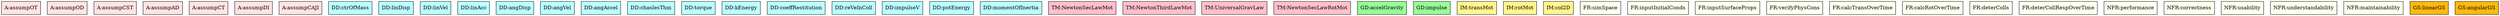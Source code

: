 digraph allvsr {


	assumpOT	[shape=box, color=black, style=filled, fillcolor=mistyrose, label="A:assumpOT"];
	assumpOD	[shape=box, color=black, style=filled, fillcolor=mistyrose, label="A:assumpOD"];
	assumpCST	[shape=box, color=black, style=filled, fillcolor=mistyrose, label="A:assumpCST"];
	assumpAD	[shape=box, color=black, style=filled, fillcolor=mistyrose, label="A:assumpAD"];
	assumpCT	[shape=box, color=black, style=filled, fillcolor=mistyrose, label="A:assumpCT"];
	assumpDI	[shape=box, color=black, style=filled, fillcolor=mistyrose, label="A:assumpDI"];
	assumpCAJI	[shape=box, color=black, style=filled, fillcolor=mistyrose, label="A:assumpCAJI"];

	subgraph A {
	rank="same"
	{assumpOT, assumpOD, assumpCST, assumpAD, assumpCT, assumpDI, assumpCAJI}
	}

	p_CM	[shape=box, color=black, style=filled, fillcolor=paleturquoise1, label="DD:ctrOfMass"];
	linearDisplacement	[shape=box, color=black, style=filled, fillcolor=paleturquoise1, label="DD:linDisp"];
	linearVelocity	[shape=box, color=black, style=filled, fillcolor=paleturquoise1, label="DD:linVel"];
	linearAcceleration	[shape=box, color=black, style=filled, fillcolor=paleturquoise1, label="DD:linAcc"];
	angularDisplacement	[shape=box, color=black, style=filled, fillcolor=paleturquoise1, label="DD:angDisp"];
	angularVelocity	[shape=box, color=black, style=filled, fillcolor=paleturquoise1, label="DD:angVel"];
	angularAcceleration	[shape=box, color=black, style=filled, fillcolor=paleturquoise1, label="DD:angAccel"];
	velocityB	[shape=box, color=black, style=filled, fillcolor=paleturquoise1, label="DD:chaslesThm"];
	torque	[shape=box, color=black, style=filled, fillcolor=paleturquoise1, label="DD:torque"];
	kEnergy	[shape=box, color=black, style=filled, fillcolor=paleturquoise1, label="DD:kEnergy"];
	restitutionCoef	[shape=box, color=black, style=filled, fillcolor=paleturquoise1, label="DD:coeffRestitution"];
	v_iAB	[shape=box, color=black, style=filled, fillcolor=paleturquoise1, label="DD:reVeInColl"];
	impulseV	[shape=box, color=black, style=filled, fillcolor=paleturquoise1, label="DD:impulseV"];
	potEnergy	[shape=box, color=black, style=filled, fillcolor=paleturquoise1, label="DD:potEnergy"];
	momentOfInertia	[shape=box, color=black, style=filled, fillcolor=paleturquoise1, label="DD:momentOfInertia"];

	subgraph DD {
	rank="same"
	{p_CM, linearDisplacement, linearVelocity, linearAcceleration, angularDisplacement, angularVelocity, angularAcceleration, velocityB, torque, kEnergy, restitutionCoef, v_iAB, impulseV, potEnergy, momentOfInertia}
	}

	newtonSLMK	[shape=box, color=black, style=filled, fillcolor=pink, label="TM:NewtonSecLawMot"];
	force1MK	[shape=box, color=black, style=filled, fillcolor=pink, label="TM:NewtonThirdLawMot"];
	forceMK	[shape=box, color=black, style=filled, fillcolor=pink, label="TM:UniversalGravLaw"];
	newtonSLRMK	[shape=box, color=black, style=filled, fillcolor=pink, label="TM:NewtonSecLawRotMot"];

	subgraph TM {
	rank="same"
	{newtonSLMK, force1MK, forceMK, newtonSLRMK}
	}

	gravitationalAccelMK	[shape=box, color=black, style=filled, fillcolor=palegreen, label="GD:accelGravity"];
	impulseSMK	[shape=box, color=black, style=filled, fillcolor=palegreen, label="GD:impulse"];

	subgraph GD {
	rank="same"
	{gravitationalAccelMK, impulseSMK}
	}

	accjMK	[shape=box, color=black, style=filled, fillcolor=khaki1, label="IM:transMot"];
	angAccjMK	[shape=box, color=black, style=filled, fillcolor=khaki1, label="IM:rotMot"];
	col2DIMMK	[shape=box, color=black, style=filled, fillcolor=khaki1, label="IM:col2D"];

	subgraph IM {
	rank="same"
	{accjMK, angAccjMK, col2DIMMK}
	}

	simSpace	[shape=box, color=black, style=filled, fillcolor=ivory, label="FR:simSpace"];
	inputInitialConds	[shape=box, color=black, style=filled, fillcolor=ivory, label="FR:inputInitialConds"];
	inputSurfaceProps	[shape=box, color=black, style=filled, fillcolor=ivory, label="FR:inputSurfaceProps"];
	verifyPhysCons	[shape=box, color=black, style=filled, fillcolor=ivory, label="FR:verifyPhysCons"];
	calcTransOverTime	[shape=box, color=black, style=filled, fillcolor=ivory, label="FR:calcTransOverTime"];
	calcRotOverTime	[shape=box, color=black, style=filled, fillcolor=ivory, label="FR:calcRotOverTime"];
	deterColls	[shape=box, color=black, style=filled, fillcolor=ivory, label="FR:deterColls"];
	deterCollRespOverTime	[shape=box, color=black, style=filled, fillcolor=ivory, label="FR:deterCollRespOverTime"];
	performance	[shape=box, color=black, style=filled, fillcolor=ivory, label="NFR:performance"];
	correctness	[shape=box, color=black, style=filled, fillcolor=ivory, label="NFR:correctness"];
	usability	[shape=box, color=black, style=filled, fillcolor=ivory, label="NFR:usability"];
	understandability	[shape=box, color=black, style=filled, fillcolor=ivory, label="NFR:understandability"];
	maintainability	[shape=box, color=black, style=filled, fillcolor=ivory, label="NFR:maintainability"];

	subgraph FR {
	rank="same"
	{simSpace, inputInitialConds, inputSurfaceProps, verifyPhysCons, calcTransOverTime, calcRotOverTime, deterColls, deterCollRespOverTime, performance, correctness, usability, understandability, maintainability}
	}

	linearGS	[shape=box, color=black, style=filled, fillcolor=darkgoldenrod1, label="GS:linearGS"];
	angularGS	[shape=box, color=black, style=filled, fillcolor=darkgoldenrod1, label="GS:angularGS"];

	subgraph GS {
	rank="same"
	{linearGS, angularGS}
	}

}
